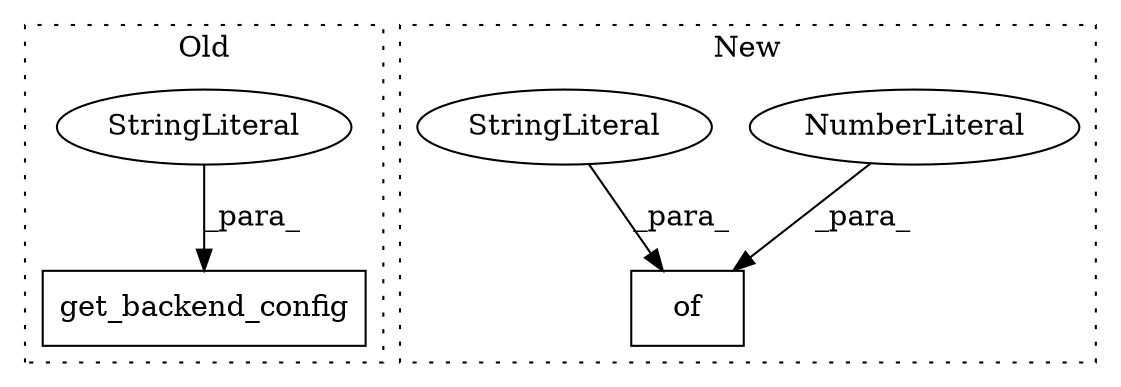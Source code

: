 digraph G {
subgraph cluster0 {
1 [label="get_backend_config" a="32" s="1393,1421" l="19,1" shape="box"];
4 [label="StringLiteral" a="45" s="1412" l="9" shape="ellipse"];
label = "Old";
style="dotted";
}
subgraph cluster1 {
2 [label="of" a="32" s="1503,1517" l="3,1" shape="box"];
3 [label="NumberLiteral" a="34" s="1516" l="1" shape="ellipse"];
5 [label="StringLiteral" a="45" s="1506" l="9" shape="ellipse"];
label = "New";
style="dotted";
}
3 -> 2 [label="_para_"];
4 -> 1 [label="_para_"];
5 -> 2 [label="_para_"];
}